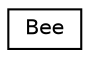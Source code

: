 digraph "Graphical Class Hierarchy"
{
 // LATEX_PDF_SIZE
  edge [fontname="Helvetica",fontsize="10",labelfontname="Helvetica",labelfontsize="10"];
  node [fontname="Helvetica",fontsize="10",shape=record];
  rankdir="LR";
  Node0 [label="Bee",height=0.2,width=0.4,color="black", fillcolor="white", style="filled",URL="$class_bee.html",tooltip=" "];
}
